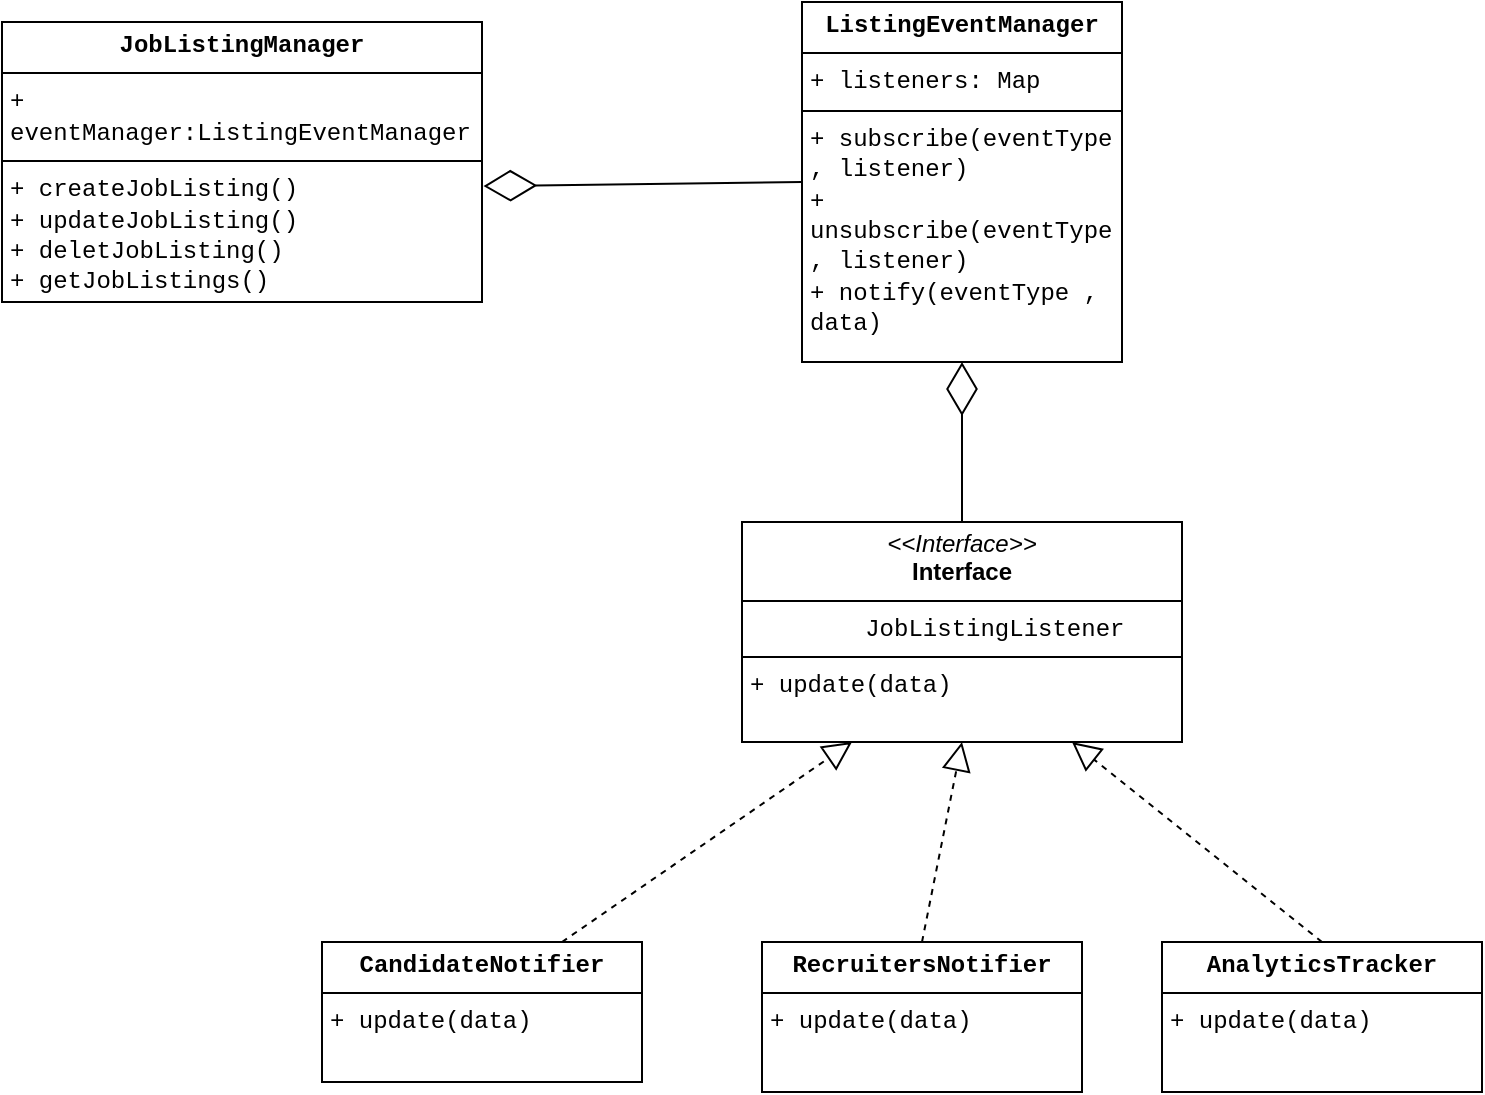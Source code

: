 <mxfile version="26.2.2">
  <diagram name="Page-1" id="YeH07SyJELbYHiY2dmxU">
    <mxGraphModel dx="788" dy="524" grid="1" gridSize="10" guides="1" tooltips="1" connect="1" arrows="1" fold="1" page="1" pageScale="1" pageWidth="850" pageHeight="1100" math="0" shadow="0">
      <root>
        <mxCell id="0" />
        <mxCell id="1" parent="0" />
        <mxCell id="x7UsjRBEwjlFH-JuQOTn-5" value="&lt;p style=&quot;margin:0px;margin-top:4px;text-align:center;&quot;&gt;&lt;font face=&quot;Courier New&quot;&gt;&lt;b&gt;JobListingManager&lt;/b&gt;&lt;/font&gt;&lt;/p&gt;&lt;hr size=&quot;1&quot; style=&quot;border-style:solid;&quot;&gt;&lt;p style=&quot;margin:0px;margin-left:4px;&quot;&gt;&lt;font face=&quot;Courier New&quot;&gt;+ eventManager:ListingEventManager&lt;/font&gt;&lt;/p&gt;&lt;hr size=&quot;1&quot; style=&quot;border-style:solid;&quot;&gt;&lt;p style=&quot;margin:0px;margin-left:4px;&quot;&gt;&lt;font face=&quot;Courier New&quot;&gt;+ createJobListing()&lt;/font&gt;&lt;/p&gt;&lt;p style=&quot;margin:0px;margin-left:4px;&quot;&gt;&lt;font face=&quot;Courier New&quot;&gt;+ updateJobListing()&lt;/font&gt;&lt;/p&gt;&lt;p style=&quot;margin:0px;margin-left:4px;&quot;&gt;&lt;font face=&quot;Courier New&quot;&gt;+ deletJobListing()&lt;/font&gt;&lt;/p&gt;&lt;p style=&quot;margin:0px;margin-left:4px;&quot;&gt;&lt;font face=&quot;Courier New&quot;&gt;+ getJobListings()&lt;/font&gt;&lt;/p&gt;&lt;p style=&quot;margin:0px;margin-left:4px;&quot;&gt;&lt;br&gt;&lt;/p&gt;&lt;p style=&quot;margin:0px;margin-left:4px;&quot;&gt;&lt;br&gt;&lt;/p&gt;&lt;p style=&quot;margin:0px;margin-left:4px;&quot;&gt;&lt;br&gt;&lt;/p&gt;" style="verticalAlign=top;align=left;overflow=fill;html=1;whiteSpace=wrap;" vertex="1" parent="1">
          <mxGeometry x="120" y="130" width="240" height="140" as="geometry" />
        </mxCell>
        <mxCell id="x7UsjRBEwjlFH-JuQOTn-6" value="&lt;p style=&quot;margin:0px;margin-top:4px;text-align:center;&quot;&gt;&lt;b&gt;&lt;font face=&quot;Courier New&quot;&gt;ListingEventManager&lt;/font&gt;&lt;/b&gt;&lt;/p&gt;&lt;hr size=&quot;1&quot; style=&quot;border-style:solid;&quot;&gt;&lt;p style=&quot;margin:0px;margin-left:4px;&quot;&gt;&lt;font face=&quot;Courier New&quot;&gt;+ listeners: Map&lt;/font&gt;&lt;/p&gt;&lt;hr size=&quot;1&quot; style=&quot;border-style:solid;&quot;&gt;&lt;p style=&quot;margin:0px;margin-left:4px;&quot;&gt;&lt;font face=&quot;Courier New&quot;&gt;+ subscribe(eventType , listener)&lt;/font&gt;&lt;/p&gt;&lt;p style=&quot;margin:0px;margin-left:4px;&quot;&gt;&lt;font face=&quot;Courier New&quot;&gt;+ unsubscribe(&lt;span style=&quot;background-color: transparent; color: light-dark(rgb(0, 0, 0), rgb(255, 255, 255));&quot;&gt;eventType , listener)&lt;/span&gt;&lt;/font&gt;&lt;/p&gt;&lt;p style=&quot;margin:0px;margin-left:4px;&quot;&gt;&lt;span style=&quot;background-color: transparent; color: light-dark(rgb(0, 0, 0), rgb(255, 255, 255));&quot;&gt;&lt;font face=&quot;Courier New&quot;&gt;+ notify(eventType , data)&lt;/font&gt;&lt;/span&gt;&lt;/p&gt;&lt;p style=&quot;margin:0px;margin-left:4px;&quot;&gt;&lt;br&gt;&lt;/p&gt;" style="verticalAlign=top;align=left;overflow=fill;html=1;whiteSpace=wrap;" vertex="1" parent="1">
          <mxGeometry x="520" y="120" width="160" height="180" as="geometry" />
        </mxCell>
        <mxCell id="x7UsjRBEwjlFH-JuQOTn-7" value="&lt;p style=&quot;margin:0px;margin-top:4px;text-align:center;&quot;&gt;&lt;i&gt;&amp;lt;&amp;lt;Interface&amp;gt;&amp;gt;&lt;/i&gt;&lt;br&gt;&lt;b&gt;Interface&lt;/b&gt;&lt;/p&gt;&lt;hr size=&quot;1&quot; style=&quot;border-style:solid;&quot;&gt;&lt;p style=&quot;margin:0px;margin-left:4px;&quot;&gt;&lt;font face=&quot;Courier New&quot;&gt;&lt;span style=&quot;white-space: pre;&quot;&gt;&#x9;&lt;/span&gt;JobListingListener&lt;/font&gt;&lt;/p&gt;&lt;hr size=&quot;1&quot; style=&quot;border-style:solid;&quot;&gt;&lt;p style=&quot;margin:0px;margin-left:4px;&quot;&gt;&lt;font face=&quot;Courier New&quot;&gt;+ update(data)&lt;/font&gt;&lt;/p&gt;" style="verticalAlign=top;align=left;overflow=fill;html=1;whiteSpace=wrap;" vertex="1" parent="1">
          <mxGeometry x="490" y="380" width="220" height="110" as="geometry" />
        </mxCell>
        <mxCell id="x7UsjRBEwjlFH-JuQOTn-13" value="&lt;p style=&quot;margin:0px;margin-top:4px;text-align:center;&quot;&gt;&lt;b&gt;&lt;font face=&quot;Courier New&quot;&gt;CandidateNotifier&lt;/font&gt;&lt;/b&gt;&lt;/p&gt;&lt;hr size=&quot;1&quot; style=&quot;border-style:solid;&quot;&gt;&lt;p style=&quot;margin:0px;margin-left:4px;&quot;&gt;&lt;font face=&quot;Courier New&quot;&gt;+ update(data)&lt;/font&gt;&lt;/p&gt;&lt;p style=&quot;margin:0px;margin-left:4px;&quot;&gt;&lt;br&gt;&lt;/p&gt;" style="verticalAlign=top;align=left;overflow=fill;html=1;whiteSpace=wrap;" vertex="1" parent="1">
          <mxGeometry x="280" y="590" width="160" height="70" as="geometry" />
        </mxCell>
        <mxCell id="x7UsjRBEwjlFH-JuQOTn-14" value="&lt;p style=&quot;margin:0px;margin-top:4px;text-align:center;&quot;&gt;&lt;b&gt;&lt;font face=&quot;Courier New&quot;&gt;RecruitersNotifier&lt;/font&gt;&lt;/b&gt;&lt;/p&gt;&lt;hr size=&quot;1&quot; style=&quot;border-style:solid;&quot;&gt;&lt;p style=&quot;margin:0px;margin-left:4px;&quot;&gt;&lt;font face=&quot;Courier New&quot;&gt;+ update(data)&lt;/font&gt;&lt;/p&gt;&lt;p style=&quot;margin:0px;margin-left:4px;&quot;&gt;&lt;br&gt;&lt;/p&gt;" style="verticalAlign=top;align=left;overflow=fill;html=1;whiteSpace=wrap;" vertex="1" parent="1">
          <mxGeometry x="500" y="590" width="160" height="75" as="geometry" />
        </mxCell>
        <mxCell id="x7UsjRBEwjlFH-JuQOTn-15" value="&lt;p style=&quot;margin:0px;margin-top:4px;text-align:center;&quot;&gt;&lt;font face=&quot;Courier New&quot;&gt;&lt;b&gt;AnalyticsTracker&lt;/b&gt;&lt;/font&gt;&lt;/p&gt;&lt;hr size=&quot;1&quot; style=&quot;border-style:solid;&quot;&gt;&lt;p style=&quot;margin:0px;margin-left:4px;&quot;&gt;&lt;font face=&quot;Courier New&quot;&gt;+ update(data)&lt;/font&gt;&lt;/p&gt;&lt;p style=&quot;margin:0px;margin-left:4px;&quot;&gt;&lt;br&gt;&lt;/p&gt;" style="verticalAlign=top;align=left;overflow=fill;html=1;whiteSpace=wrap;" vertex="1" parent="1">
          <mxGeometry x="700" y="590" width="160" height="75" as="geometry" />
        </mxCell>
        <mxCell id="x7UsjRBEwjlFH-JuQOTn-16" value="" style="endArrow=diamondThin;endFill=0;endSize=24;html=1;rounded=0;exitX=0;exitY=0.5;exitDx=0;exitDy=0;entryX=1.003;entryY=0.586;entryDx=0;entryDy=0;entryPerimeter=0;" edge="1" parent="1" source="x7UsjRBEwjlFH-JuQOTn-6" target="x7UsjRBEwjlFH-JuQOTn-5">
          <mxGeometry width="160" relative="1" as="geometry">
            <mxPoint x="290" y="379" as="sourcePoint" />
            <mxPoint x="450" y="379" as="targetPoint" />
          </mxGeometry>
        </mxCell>
        <mxCell id="x7UsjRBEwjlFH-JuQOTn-17" value="" style="endArrow=diamondThin;endFill=0;endSize=24;html=1;rounded=0;exitX=0.5;exitY=0;exitDx=0;exitDy=0;entryX=0.5;entryY=1;entryDx=0;entryDy=0;" edge="1" parent="1" source="x7UsjRBEwjlFH-JuQOTn-7" target="x7UsjRBEwjlFH-JuQOTn-6">
          <mxGeometry width="160" relative="1" as="geometry">
            <mxPoint x="500" y="330" as="sourcePoint" />
            <mxPoint x="660" y="330" as="targetPoint" />
          </mxGeometry>
        </mxCell>
        <mxCell id="x7UsjRBEwjlFH-JuQOTn-18" value="" style="endArrow=block;dashed=1;endFill=0;endSize=12;html=1;rounded=0;exitX=0.75;exitY=0;exitDx=0;exitDy=0;entryX=0.25;entryY=1;entryDx=0;entryDy=0;" edge="1" parent="1" source="x7UsjRBEwjlFH-JuQOTn-13" target="x7UsjRBEwjlFH-JuQOTn-7">
          <mxGeometry width="160" relative="1" as="geometry">
            <mxPoint x="500" y="550" as="sourcePoint" />
            <mxPoint x="660" y="550" as="targetPoint" />
          </mxGeometry>
        </mxCell>
        <mxCell id="x7UsjRBEwjlFH-JuQOTn-19" value="" style="endArrow=block;dashed=1;endFill=0;endSize=12;html=1;rounded=0;exitX=0.5;exitY=0;exitDx=0;exitDy=0;entryX=0.5;entryY=1;entryDx=0;entryDy=0;" edge="1" parent="1" source="x7UsjRBEwjlFH-JuQOTn-14" target="x7UsjRBEwjlFH-JuQOTn-7">
          <mxGeometry width="160" relative="1" as="geometry">
            <mxPoint x="500" y="550" as="sourcePoint" />
            <mxPoint x="660" y="550" as="targetPoint" />
          </mxGeometry>
        </mxCell>
        <mxCell id="x7UsjRBEwjlFH-JuQOTn-20" value="" style="endArrow=block;dashed=1;endFill=0;endSize=12;html=1;rounded=0;exitX=0.5;exitY=0;exitDx=0;exitDy=0;entryX=0.75;entryY=1;entryDx=0;entryDy=0;" edge="1" parent="1" source="x7UsjRBEwjlFH-JuQOTn-15" target="x7UsjRBEwjlFH-JuQOTn-7">
          <mxGeometry width="160" relative="1" as="geometry">
            <mxPoint x="500" y="550" as="sourcePoint" />
            <mxPoint x="660" y="550" as="targetPoint" />
          </mxGeometry>
        </mxCell>
      </root>
    </mxGraphModel>
  </diagram>
</mxfile>
